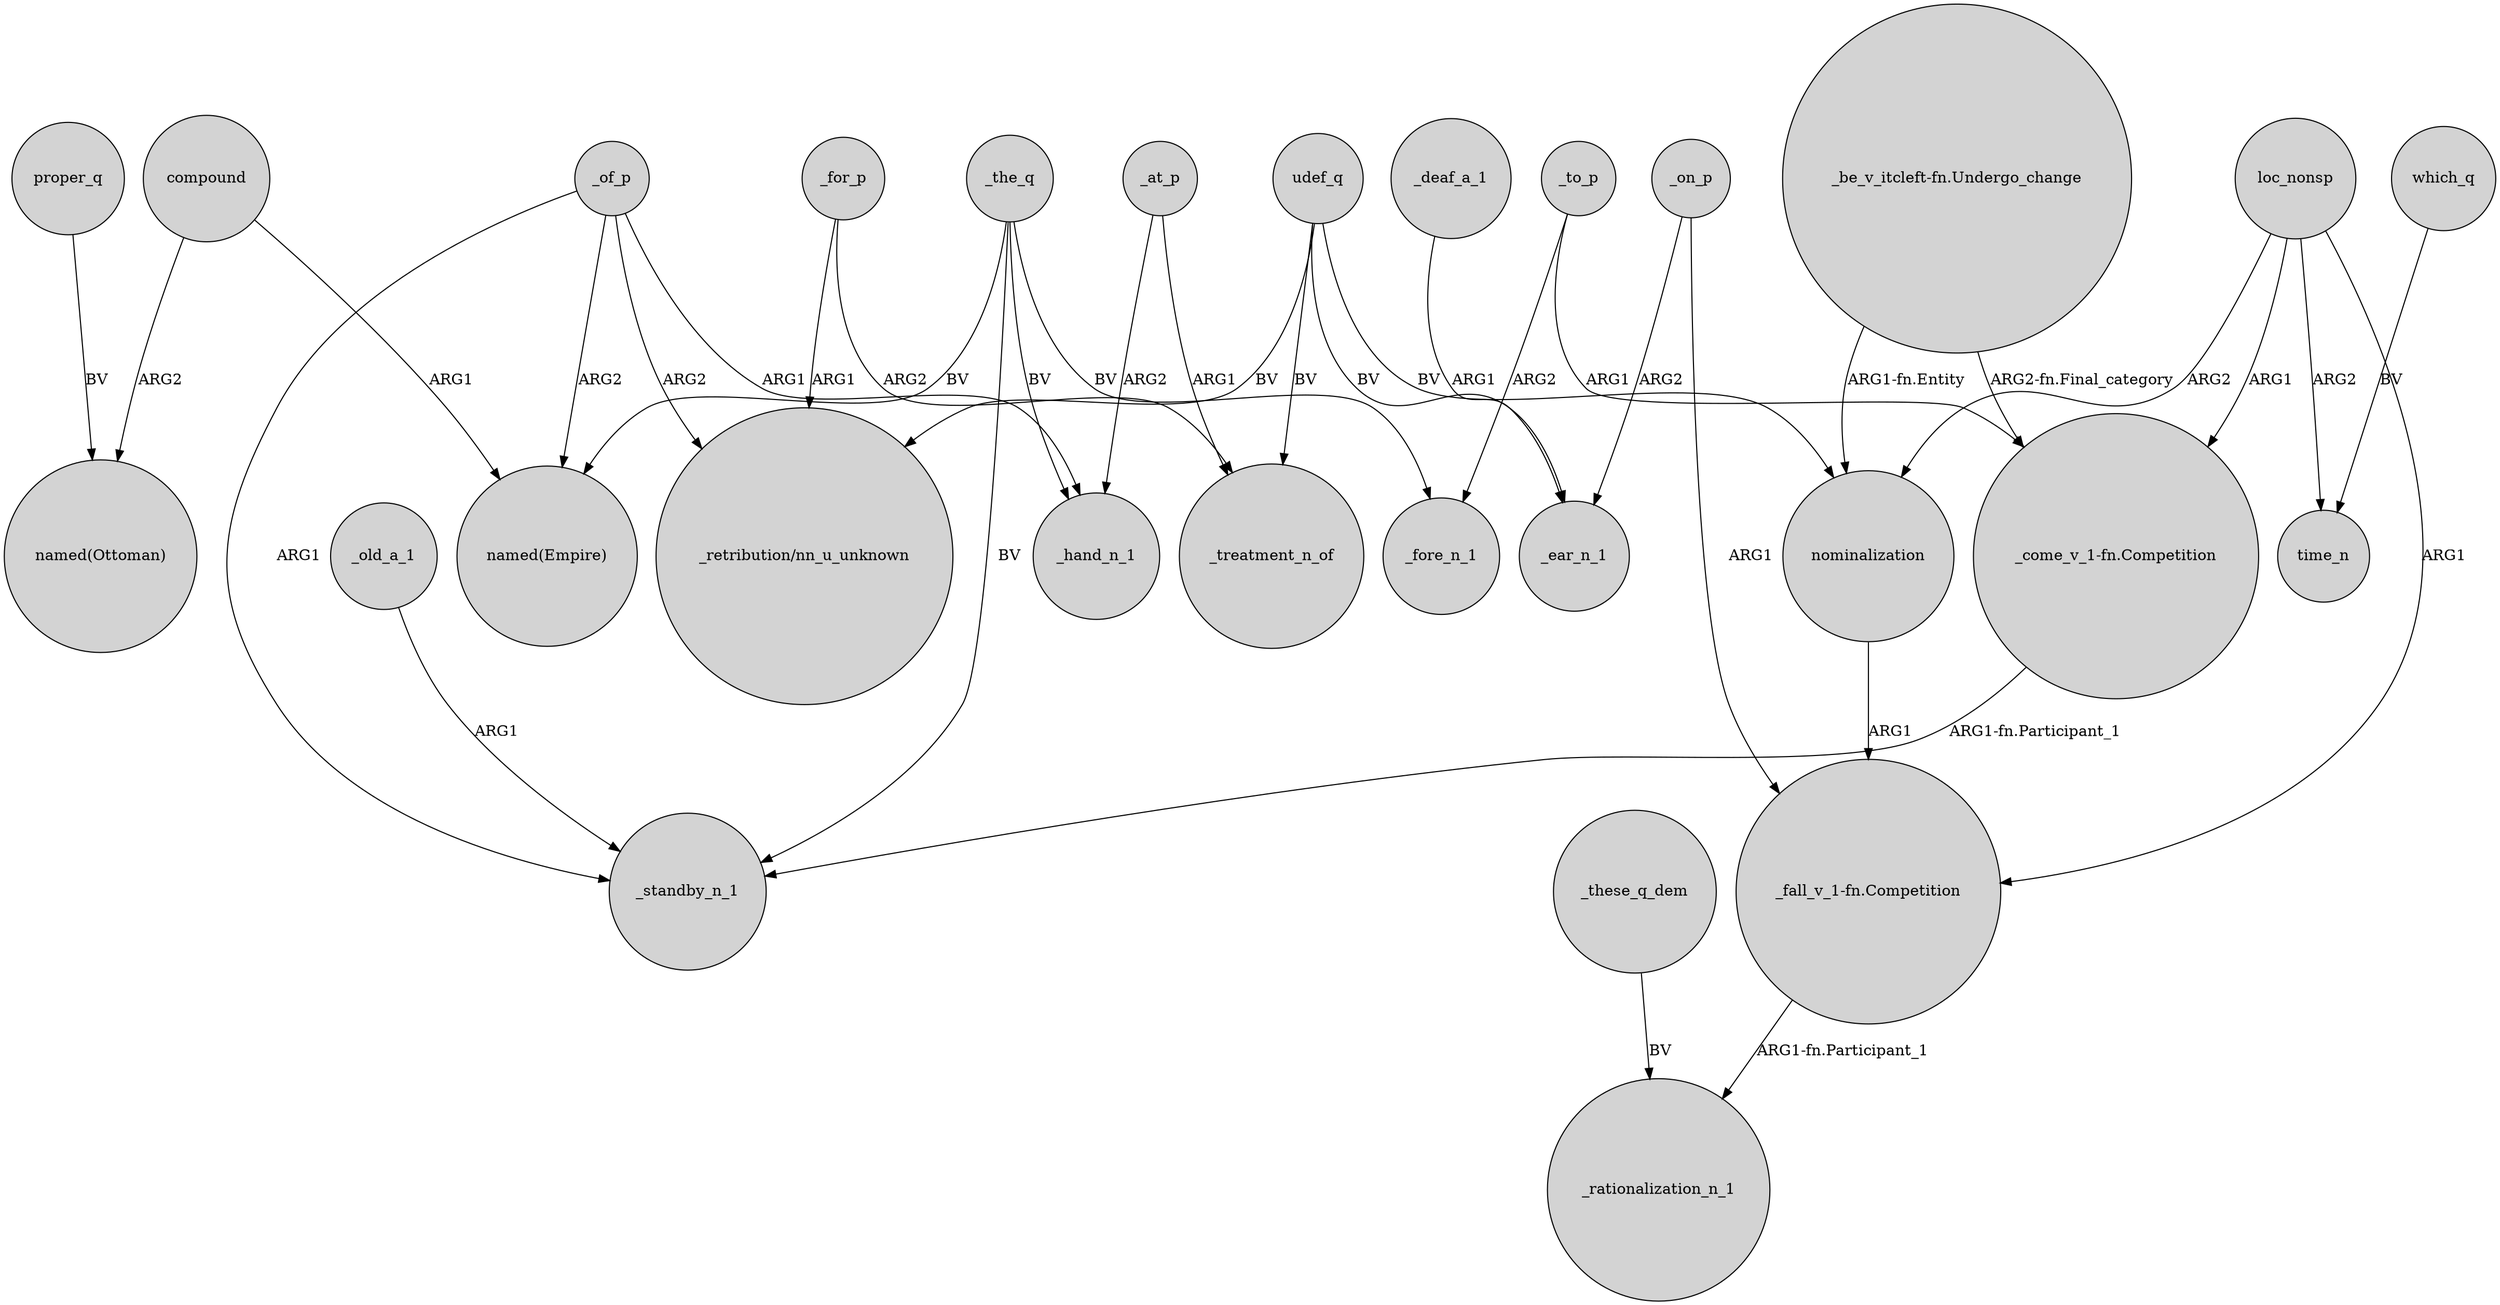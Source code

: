 digraph {
	node [shape=circle style=filled]
	proper_q -> "named(Ottoman)" [label=BV]
	_for_p -> "_retribution/nn_u_unknown" [label=ARG1]
	_to_p -> "_come_v_1-fn.Competition" [label=ARG1]
	loc_nonsp -> "_come_v_1-fn.Competition" [label=ARG1]
	udef_q -> "_retribution/nn_u_unknown" [label=BV]
	_to_p -> _fore_n_1 [label=ARG2]
	_old_a_1 -> _standby_n_1 [label=ARG1]
	which_q -> time_n [label=BV]
	_at_p -> _treatment_n_of [label=ARG1]
	_at_p -> _hand_n_1 [label=ARG2]
	_of_p -> "named(Empire)" [label=ARG2]
	compound -> "named(Ottoman)" [label=ARG2]
	_the_q -> _fore_n_1 [label=BV]
	loc_nonsp -> "_fall_v_1-fn.Competition" [label=ARG1]
	_on_p -> _ear_n_1 [label=ARG2]
	udef_q -> nominalization [label=BV]
	_of_p -> _standby_n_1 [label=ARG1]
	nominalization -> "_fall_v_1-fn.Competition" [label=ARG1]
	_the_q -> "named(Empire)" [label=BV]
	"_be_v_itcleft-fn.Undergo_change" -> "_come_v_1-fn.Competition" [label="ARG2-fn.Final_category"]
	_on_p -> "_fall_v_1-fn.Competition" [label=ARG1]
	compound -> "named(Empire)" [label=ARG1]
	loc_nonsp -> nominalization [label=ARG2]
	"_come_v_1-fn.Competition" -> _standby_n_1 [label="ARG1-fn.Participant_1"]
	_of_p -> _hand_n_1 [label=ARG1]
	_the_q -> _hand_n_1 [label=BV]
	_the_q -> _standby_n_1 [label=BV]
	"_fall_v_1-fn.Competition" -> _rationalization_n_1 [label="ARG1-fn.Participant_1"]
	_deaf_a_1 -> _ear_n_1 [label=ARG1]
	udef_q -> _ear_n_1 [label=BV]
	_of_p -> "_retribution/nn_u_unknown" [label=ARG2]
	udef_q -> _treatment_n_of [label=BV]
	loc_nonsp -> time_n [label=ARG2]
	_these_q_dem -> _rationalization_n_1 [label=BV]
	_for_p -> _treatment_n_of [label=ARG2]
	"_be_v_itcleft-fn.Undergo_change" -> nominalization [label="ARG1-fn.Entity"]
}
